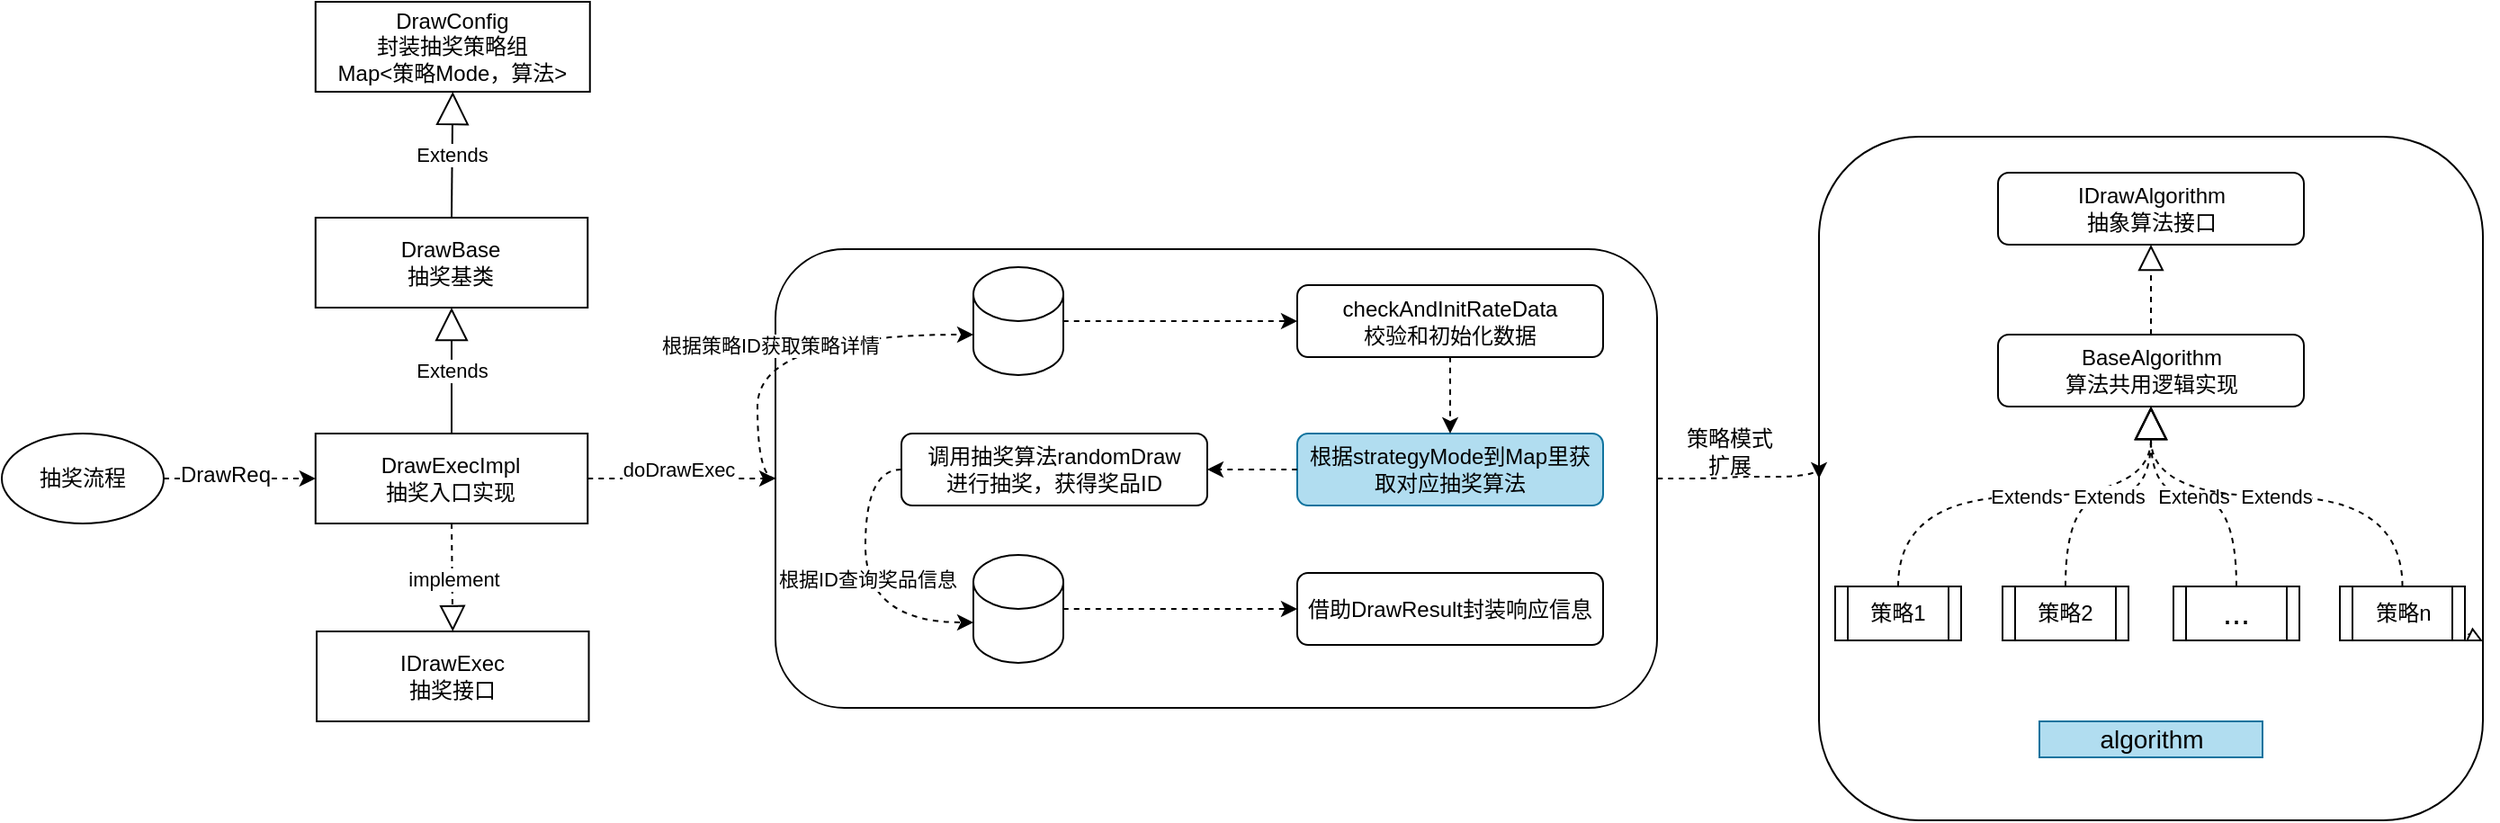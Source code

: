 <mxfile version="14.5.1" type="device"><diagram id="gQPMYIbcoDXNztCmEQp2" name="第 1 页"><mxGraphModel dx="1038" dy="1776" grid="1" gridSize="10" guides="1" tooltips="1" connect="1" arrows="1" fold="1" page="1" pageScale="1" pageWidth="827" pageHeight="1169" math="0" shadow="0"><root><mxCell id="0"/><mxCell id="1" parent="0"/><mxCell id="xdJt28hfnpQzl6gkBAyi-1" value="" style="edgeStyle=orthogonalEdgeStyle;rounded=0;orthogonalLoop=1;jettySize=auto;html=1;dashed=1;" edge="1" parent="1" source="xdJt28hfnpQzl6gkBAyi-3"><mxGeometry relative="1" as="geometry"><mxPoint x="394.38" y="205.05" as="targetPoint"/></mxGeometry></mxCell><mxCell id="xdJt28hfnpQzl6gkBAyi-2" value="&lt;font style=&quot;font-size: 12px&quot;&gt;DrawReq&lt;/font&gt;" style="edgeLabel;html=1;align=center;verticalAlign=middle;resizable=0;points=[];" vertex="1" connectable="0" parent="xdJt28hfnpQzl6gkBAyi-1"><mxGeometry x="-0.2" y="2" relative="1" as="geometry"><mxPoint as="offset"/></mxGeometry></mxCell><mxCell id="xdJt28hfnpQzl6gkBAyi-3" value="抽奖流程" style="ellipse;whiteSpace=wrap;html=1;" vertex="1" parent="1"><mxGeometry x="220" y="180" width="90" height="50" as="geometry"/></mxCell><mxCell id="xdJt28hfnpQzl6gkBAyi-7" value="DrawBase&lt;br&gt;抽奖基类" style="rounded=0;whiteSpace=wrap;html=1;" vertex="1" parent="1"><mxGeometry x="394.38" y="60" width="151.25" height="50" as="geometry"/></mxCell><mxCell id="xdJt28hfnpQzl6gkBAyi-23" style="edgeStyle=orthogonalEdgeStyle;rounded=0;orthogonalLoop=1;jettySize=auto;html=1;entryX=0;entryY=0.5;entryDx=0;entryDy=0;dashed=1;" edge="1" parent="1" source="xdJt28hfnpQzl6gkBAyi-9" target="xdJt28hfnpQzl6gkBAyi-22"><mxGeometry relative="1" as="geometry"/></mxCell><mxCell id="xdJt28hfnpQzl6gkBAyi-26" value="doDrawExec" style="edgeLabel;html=1;align=center;verticalAlign=middle;resizable=0;points=[];" vertex="1" connectable="0" parent="xdJt28hfnpQzl6gkBAyi-23"><mxGeometry x="-0.287" y="2" relative="1" as="geometry"><mxPoint x="13.37" y="-3" as="offset"/></mxGeometry></mxCell><mxCell id="xdJt28hfnpQzl6gkBAyi-9" value="DrawExecImpl&lt;br&gt;抽奖入口实现" style="rounded=0;whiteSpace=wrap;html=1;" vertex="1" parent="1"><mxGeometry x="394.38" y="180" width="151.25" height="50" as="geometry"/></mxCell><mxCell id="xdJt28hfnpQzl6gkBAyi-10" value="Extends" style="endArrow=block;endSize=16;endFill=0;html=1;exitX=0.5;exitY=0;exitDx=0;exitDy=0;entryX=0.5;entryY=1;entryDx=0;entryDy=0;" edge="1" parent="1" source="xdJt28hfnpQzl6gkBAyi-9" target="xdJt28hfnpQzl6gkBAyi-7"><mxGeometry width="160" relative="1" as="geometry"><mxPoint x="490" y="170" as="sourcePoint"/><mxPoint x="650" y="170" as="targetPoint"/></mxGeometry></mxCell><mxCell id="xdJt28hfnpQzl6gkBAyi-11" value="DrawConfig&lt;br&gt;封装抽奖策略组&lt;br&gt;Map&amp;lt;策略Mode，算法&amp;gt;" style="rounded=0;whiteSpace=wrap;html=1;" vertex="1" parent="1"><mxGeometry x="394.38" y="-60" width="152.5" height="50" as="geometry"/></mxCell><mxCell id="xdJt28hfnpQzl6gkBAyi-12" value="Extends" style="endArrow=block;endSize=16;endFill=0;html=1;entryX=0.5;entryY=1;entryDx=0;entryDy=0;exitX=0.5;exitY=0;exitDx=0;exitDy=0;" edge="1" parent="1" source="xdJt28hfnpQzl6gkBAyi-7" target="xdJt28hfnpQzl6gkBAyi-11"><mxGeometry width="160" relative="1" as="geometry"><mxPoint x="470" y="60" as="sourcePoint"/><mxPoint x="469.505" y="-10" as="targetPoint"/></mxGeometry></mxCell><mxCell id="xdJt28hfnpQzl6gkBAyi-18" value="IDrawExec&lt;br&gt;抽奖接口" style="rounded=0;whiteSpace=wrap;html=1;" vertex="1" parent="1"><mxGeometry x="395.01" y="290" width="151.25" height="50" as="geometry"/></mxCell><mxCell id="xdJt28hfnpQzl6gkBAyi-19" value="" style="endArrow=block;dashed=1;endFill=0;endSize=12;html=1;exitX=0.5;exitY=1;exitDx=0;exitDy=0;entryX=0.5;entryY=0;entryDx=0;entryDy=0;" edge="1" parent="1" source="xdJt28hfnpQzl6gkBAyi-9" target="xdJt28hfnpQzl6gkBAyi-18"><mxGeometry width="160" relative="1" as="geometry"><mxPoint x="230" y="270" as="sourcePoint"/><mxPoint x="390" y="270" as="targetPoint"/></mxGeometry></mxCell><mxCell id="xdJt28hfnpQzl6gkBAyi-20" value="implement" style="edgeLabel;html=1;align=center;verticalAlign=middle;resizable=0;points=[];" vertex="1" connectable="0" parent="xdJt28hfnpQzl6gkBAyi-19"><mxGeometry x="-0.387" relative="1" as="geometry"><mxPoint x="0.63" y="12" as="offset"/></mxGeometry></mxCell><mxCell id="xdJt28hfnpQzl6gkBAyi-46" value="" style="group" vertex="1" connectable="0" parent="1"><mxGeometry x="650" y="77.5" width="490" height="255" as="geometry"/></mxCell><mxCell id="xdJt28hfnpQzl6gkBAyi-22" value="" style="rounded=1;whiteSpace=wrap;html=1;fillColor=none;" vertex="1" parent="xdJt28hfnpQzl6gkBAyi-46"><mxGeometry width="490" height="255" as="geometry"/></mxCell><mxCell id="xdJt28hfnpQzl6gkBAyi-25" value="" style="shape=cylinder3;whiteSpace=wrap;html=1;boundedLbl=1;backgroundOutline=1;size=15;" vertex="1" parent="xdJt28hfnpQzl6gkBAyi-46"><mxGeometry x="110" y="10" width="50" height="60" as="geometry"/></mxCell><mxCell id="xdJt28hfnpQzl6gkBAyi-27" style="edgeStyle=orthogonalEdgeStyle;rounded=0;orthogonalLoop=1;jettySize=auto;html=1;exitX=0;exitY=0.5;exitDx=0;exitDy=0;entryX=0;entryY=0;entryDx=0;entryDy=37.5;entryPerimeter=0;dashed=1;curved=1;" edge="1" parent="xdJt28hfnpQzl6gkBAyi-46" source="xdJt28hfnpQzl6gkBAyi-22" target="xdJt28hfnpQzl6gkBAyi-25"><mxGeometry relative="1" as="geometry"><Array as="points"><mxPoint x="-10" y="128"/><mxPoint x="-10" y="48"/></Array></mxGeometry></mxCell><mxCell id="xdJt28hfnpQzl6gkBAyi-28" value="根据策略ID获取策略详情" style="edgeLabel;html=1;align=center;verticalAlign=middle;resizable=0;points=[];" vertex="1" connectable="0" parent="xdJt28hfnpQzl6gkBAyi-27"><mxGeometry x="-0.197" y="-7" relative="1" as="geometry"><mxPoint as="offset"/></mxGeometry></mxCell><mxCell id="xdJt28hfnpQzl6gkBAyi-31" value="checkAndInitRateData&lt;br&gt;校验和初始化数据" style="rounded=1;whiteSpace=wrap;html=1;" vertex="1" parent="xdJt28hfnpQzl6gkBAyi-46"><mxGeometry x="290" y="20" width="170" height="40" as="geometry"/></mxCell><mxCell id="xdJt28hfnpQzl6gkBAyi-32" style="edgeStyle=orthogonalEdgeStyle;curved=1;rounded=0;orthogonalLoop=1;jettySize=auto;html=1;dashed=1;entryX=0;entryY=0.5;entryDx=0;entryDy=0;" edge="1" parent="xdJt28hfnpQzl6gkBAyi-46" source="xdJt28hfnpQzl6gkBAyi-25" target="xdJt28hfnpQzl6gkBAyi-31"><mxGeometry relative="1" as="geometry"/></mxCell><mxCell id="xdJt28hfnpQzl6gkBAyi-33" value="根据strategyMode到Map里获取对应抽奖算法" style="rounded=1;whiteSpace=wrap;html=1;fillColor=#b1ddf0;strokeColor=#10739e;" vertex="1" parent="xdJt28hfnpQzl6gkBAyi-46"><mxGeometry x="290" y="102.5" width="170" height="40" as="geometry"/></mxCell><mxCell id="xdJt28hfnpQzl6gkBAyi-37" style="edgeStyle=orthogonalEdgeStyle;curved=1;rounded=0;orthogonalLoop=1;jettySize=auto;html=1;dashed=1;" edge="1" parent="xdJt28hfnpQzl6gkBAyi-46" source="xdJt28hfnpQzl6gkBAyi-31" target="xdJt28hfnpQzl6gkBAyi-33"><mxGeometry relative="1" as="geometry"/></mxCell><mxCell id="xdJt28hfnpQzl6gkBAyi-36" value="调用抽奖算法randomDraw&lt;br&gt;进行抽奖，获得奖品ID" style="rounded=1;whiteSpace=wrap;html=1;" vertex="1" parent="xdJt28hfnpQzl6gkBAyi-46"><mxGeometry x="70" y="102.5" width="170" height="40" as="geometry"/></mxCell><mxCell id="xdJt28hfnpQzl6gkBAyi-38" style="edgeStyle=orthogonalEdgeStyle;curved=1;rounded=0;orthogonalLoop=1;jettySize=auto;html=1;dashed=1;" edge="1" parent="xdJt28hfnpQzl6gkBAyi-46" source="xdJt28hfnpQzl6gkBAyi-33" target="xdJt28hfnpQzl6gkBAyi-36"><mxGeometry relative="1" as="geometry"/></mxCell><mxCell id="xdJt28hfnpQzl6gkBAyi-39" value="" style="shape=cylinder3;whiteSpace=wrap;html=1;boundedLbl=1;backgroundOutline=1;size=15;" vertex="1" parent="xdJt28hfnpQzl6gkBAyi-46"><mxGeometry x="110" y="170" width="50" height="60" as="geometry"/></mxCell><mxCell id="xdJt28hfnpQzl6gkBAyi-41" style="edgeStyle=orthogonalEdgeStyle;curved=1;rounded=0;orthogonalLoop=1;jettySize=auto;html=1;entryX=0;entryY=0;entryDx=0;entryDy=37.5;entryPerimeter=0;dashed=1;exitX=0;exitY=0.5;exitDx=0;exitDy=0;" edge="1" parent="xdJt28hfnpQzl6gkBAyi-46" source="xdJt28hfnpQzl6gkBAyi-36" target="xdJt28hfnpQzl6gkBAyi-39"><mxGeometry relative="1" as="geometry"/></mxCell><mxCell id="xdJt28hfnpQzl6gkBAyi-42" value="根据ID查询奖品信息" style="edgeLabel;html=1;align=center;verticalAlign=middle;resizable=0;points=[];" vertex="1" connectable="0" parent="xdJt28hfnpQzl6gkBAyi-41"><mxGeometry x="-0.026" y="1" relative="1" as="geometry"><mxPoint as="offset"/></mxGeometry></mxCell><mxCell id="xdJt28hfnpQzl6gkBAyi-44" value="借助DrawResult封装响应信息" style="rounded=1;whiteSpace=wrap;html=1;" vertex="1" parent="xdJt28hfnpQzl6gkBAyi-46"><mxGeometry x="290" y="180" width="170" height="40" as="geometry"/></mxCell><mxCell id="xdJt28hfnpQzl6gkBAyi-45" style="edgeStyle=orthogonalEdgeStyle;curved=1;rounded=0;orthogonalLoop=1;jettySize=auto;html=1;dashed=1;" edge="1" parent="xdJt28hfnpQzl6gkBAyi-46" source="xdJt28hfnpQzl6gkBAyi-39" target="xdJt28hfnpQzl6gkBAyi-44"><mxGeometry relative="1" as="geometry"/></mxCell><mxCell id="xdJt28hfnpQzl6gkBAyi-47" style="edgeStyle=orthogonalEdgeStyle;curved=1;rounded=0;orthogonalLoop=1;jettySize=auto;html=1;dashed=1;entryX=0;entryY=0.5;entryDx=0;entryDy=0;" edge="1" parent="1" source="xdJt28hfnpQzl6gkBAyi-22" target="xdJt28hfnpQzl6gkBAyi-48"><mxGeometry relative="1" as="geometry"><mxPoint x="1200" y="205" as="targetPoint"/><Array as="points"><mxPoint x="1180" y="205"/><mxPoint x="1180" y="204"/></Array></mxGeometry></mxCell><mxCell id="xdJt28hfnpQzl6gkBAyi-52" value="策略模式扩展" style="text;html=1;strokeColor=none;fillColor=none;align=center;verticalAlign=middle;whiteSpace=wrap;rounded=0;" vertex="1" parent="1"><mxGeometry x="1150" y="180" width="61" height="20" as="geometry"/></mxCell><mxCell id="xdJt28hfnpQzl6gkBAyi-93" value="" style="group" vertex="1" connectable="0" parent="1"><mxGeometry x="1230" y="15" width="369" height="380" as="geometry"/></mxCell><mxCell id="xdJt28hfnpQzl6gkBAyi-48" value="" style="rounded=1;whiteSpace=wrap;html=1;fillColor=none;" vertex="1" parent="xdJt28hfnpQzl6gkBAyi-93"><mxGeometry width="369" height="380" as="geometry"/></mxCell><mxCell id="xdJt28hfnpQzl6gkBAyi-69" value="IDrawAlgorithm&lt;br&gt;抽象算法接口" style="rounded=1;whiteSpace=wrap;html=1;" vertex="1" parent="xdJt28hfnpQzl6gkBAyi-93"><mxGeometry x="99.5" y="20" width="170" height="40" as="geometry"/></mxCell><mxCell id="xdJt28hfnpQzl6gkBAyi-71" value="BaseAlgorithm&lt;br&gt;算法共用逻辑实现" style="rounded=1;whiteSpace=wrap;html=1;" vertex="1" parent="xdJt28hfnpQzl6gkBAyi-93"><mxGeometry x="99.5" y="110" width="170" height="40" as="geometry"/></mxCell><mxCell id="xdJt28hfnpQzl6gkBAyi-73" value="" style="endArrow=block;dashed=1;endFill=0;endSize=12;html=1;exitX=0.5;exitY=0;exitDx=0;exitDy=0;entryX=0.5;entryY=1;entryDx=0;entryDy=0;" edge="1" parent="xdJt28hfnpQzl6gkBAyi-93" source="xdJt28hfnpQzl6gkBAyi-71" target="xdJt28hfnpQzl6gkBAyi-69"><mxGeometry width="160" relative="1" as="geometry"><mxPoint x="149" y="100" as="sourcePoint"/><mxPoint x="309" y="100" as="targetPoint"/></mxGeometry></mxCell><mxCell id="xdJt28hfnpQzl6gkBAyi-89" style="edgeStyle=none;rounded=0;orthogonalLoop=1;jettySize=auto;html=1;exitX=0.25;exitY=0;exitDx=0;exitDy=0;dashed=1;endArrow=block;endFill=0;strokeWidth=1;" edge="1" parent="xdJt28hfnpQzl6gkBAyi-93" source="xdJt28hfnpQzl6gkBAyi-74" target="xdJt28hfnpQzl6gkBAyi-48"><mxGeometry relative="1" as="geometry"/></mxCell><mxCell id="xdJt28hfnpQzl6gkBAyi-74" value="策略n" style="shape=process;whiteSpace=wrap;html=1;backgroundOutline=1;" vertex="1" parent="xdJt28hfnpQzl6gkBAyi-93"><mxGeometry x="289.5" y="250" width="69.5" height="30" as="geometry"/></mxCell><mxCell id="xdJt28hfnpQzl6gkBAyi-75" value="策略2" style="shape=process;whiteSpace=wrap;html=1;backgroundOutline=1;" vertex="1" parent="xdJt28hfnpQzl6gkBAyi-93"><mxGeometry x="102" y="250" width="70" height="30" as="geometry"/></mxCell><mxCell id="xdJt28hfnpQzl6gkBAyi-76" value="策略1" style="shape=process;whiteSpace=wrap;html=1;backgroundOutline=1;" vertex="1" parent="xdJt28hfnpQzl6gkBAyi-93"><mxGeometry x="9" y="250" width="70" height="30" as="geometry"/></mxCell><mxCell id="xdJt28hfnpQzl6gkBAyi-77" value="&lt;font style=&quot;font-size: 18px&quot;&gt;...&lt;/font&gt;" style="shape=process;whiteSpace=wrap;html=1;backgroundOutline=1;" vertex="1" parent="xdJt28hfnpQzl6gkBAyi-93"><mxGeometry x="197" y="250" width="70" height="30" as="geometry"/></mxCell><mxCell id="xdJt28hfnpQzl6gkBAyi-84" value="Extends" style="endArrow=block;endSize=16;endFill=0;html=1;dashed=1;strokeWidth=1;exitX=0.5;exitY=0;exitDx=0;exitDy=0;entryX=0.5;entryY=1;entryDx=0;entryDy=0;edgeStyle=orthogonalEdgeStyle;curved=1;" edge="1" parent="xdJt28hfnpQzl6gkBAyi-93" source="xdJt28hfnpQzl6gkBAyi-76" target="xdJt28hfnpQzl6gkBAyi-71"><mxGeometry width="160" relative="1" as="geometry"><mxPoint x="49" y="200" as="sourcePoint"/><mxPoint x="209" y="200" as="targetPoint"/></mxGeometry></mxCell><mxCell id="xdJt28hfnpQzl6gkBAyi-86" value="Extends" style="endArrow=block;endSize=16;endFill=0;html=1;dashed=1;strokeWidth=1;exitX=0.5;exitY=0;exitDx=0;exitDy=0;entryX=0.5;entryY=1;entryDx=0;entryDy=0;edgeStyle=orthogonalEdgeStyle;curved=1;" edge="1" parent="xdJt28hfnpQzl6gkBAyi-93" source="xdJt28hfnpQzl6gkBAyi-75" target="xdJt28hfnpQzl6gkBAyi-71"><mxGeometry width="160" relative="1" as="geometry"><mxPoint x="54" y="260" as="sourcePoint"/><mxPoint x="189" y="150" as="targetPoint"/></mxGeometry></mxCell><mxCell id="xdJt28hfnpQzl6gkBAyi-87" value="Extends" style="endArrow=block;endSize=16;endFill=0;html=1;dashed=1;strokeWidth=1;exitX=0.5;exitY=0;exitDx=0;exitDy=0;edgeStyle=orthogonalEdgeStyle;curved=1;entryX=0.5;entryY=1;entryDx=0;entryDy=0;" edge="1" parent="xdJt28hfnpQzl6gkBAyi-93" source="xdJt28hfnpQzl6gkBAyi-77" target="xdJt28hfnpQzl6gkBAyi-71"><mxGeometry width="160" relative="1" as="geometry"><mxPoint x="64" y="270" as="sourcePoint"/><mxPoint x="189" y="150" as="targetPoint"/></mxGeometry></mxCell><mxCell id="xdJt28hfnpQzl6gkBAyi-88" value="Extends" style="endArrow=block;endSize=16;endFill=0;html=1;dashed=1;strokeWidth=1;exitX=0.5;exitY=0;exitDx=0;exitDy=0;edgeStyle=orthogonalEdgeStyle;curved=1;entryX=0.5;entryY=1;entryDx=0;entryDy=0;" edge="1" parent="xdJt28hfnpQzl6gkBAyi-93" source="xdJt28hfnpQzl6gkBAyi-74" target="xdJt28hfnpQzl6gkBAyi-71"><mxGeometry width="160" relative="1" as="geometry"><mxPoint x="129" y="290" as="sourcePoint"/><mxPoint x="189" y="150" as="targetPoint"/></mxGeometry></mxCell><mxCell id="xdJt28hfnpQzl6gkBAyi-91" value="&lt;font style=&quot;font-size: 14px&quot;&gt;algorithm&lt;/font&gt;" style="text;html=1;strokeColor=#10739e;fillColor=#b1ddf0;align=center;verticalAlign=middle;whiteSpace=wrap;rounded=0;" vertex="1" parent="xdJt28hfnpQzl6gkBAyi-93"><mxGeometry x="122.5" y="325" width="124" height="20" as="geometry"/></mxCell></root></mxGraphModel></diagram></mxfile>